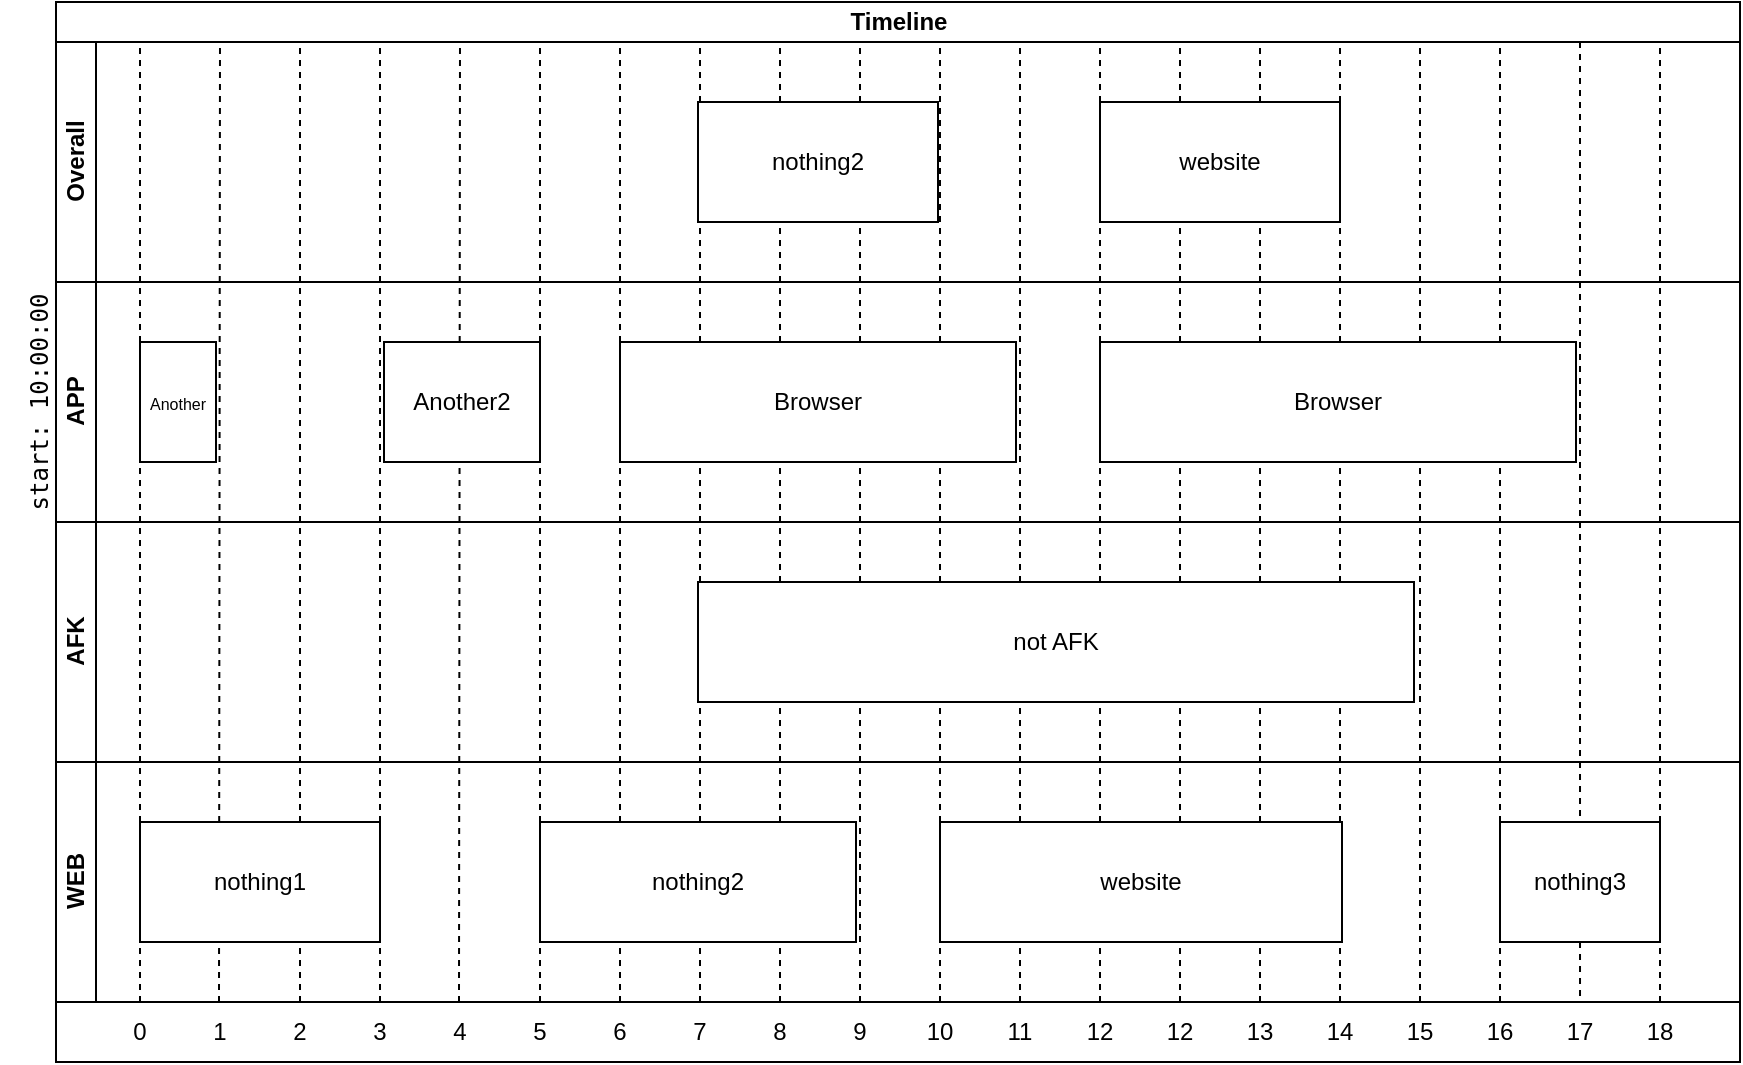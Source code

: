 <mxfile version="10.8.4" type="device"><diagram id="ag_mDBv_uAabhnJMjtH1" name="Page-1"><mxGraphModel dx="879" dy="618" grid="1" gridSize="10" guides="1" tooltips="1" connect="1" arrows="1" fold="1" page="1" pageScale="1" pageWidth="827" pageHeight="1169" math="0" shadow="0"><root><mxCell id="0"/><mxCell id="1" parent="0"/><mxCell id="RzleOeU_XZ5FZxXA1mph-6" value="Timeline" style="swimlane;html=1;childLayout=stackLayout;resizeParent=1;resizeParentMax=0;horizontal=1;startSize=20;horizontalStack=0;" parent="1" vertex="1" treatAsSingle="0"><mxGeometry x="38" y="40" width="842" height="500" as="geometry"><mxRectangle x="80" y="100" width="60" height="20" as="alternateBounds"/></mxGeometry></mxCell><mxCell id="FViX6ms5GF-n4ETXzYev-38" value="&lt;div&gt;Overall&lt;/div&gt;" style="swimlane;html=1;startSize=20;horizontal=0;" vertex="1" treatAsSingle="0" parent="RzleOeU_XZ5FZxXA1mph-6"><mxGeometry y="20" width="842" height="120" as="geometry"/></mxCell><mxCell id="RzleOeU_XZ5FZxXA1mph-7" value="&lt;div&gt;APP&lt;/div&gt;" style="swimlane;html=1;startSize=20;horizontal=0;" parent="RzleOeU_XZ5FZxXA1mph-6" vertex="1" treatAsSingle="0"><mxGeometry y="140" width="842" height="120" as="geometry"/></mxCell><mxCell id="RzleOeU_XZ5FZxXA1mph-50" value="" style="endArrow=none;dashed=1;html=1;" parent="RzleOeU_XZ5FZxXA1mph-7" edge="1"><mxGeometry width="50" height="50" relative="1" as="geometry"><mxPoint x="682" y="360" as="sourcePoint"/><mxPoint x="682" y="-120" as="targetPoint"/></mxGeometry></mxCell><mxCell id="RzleOeU_XZ5FZxXA1mph-51" value="" style="endArrow=none;dashed=1;html=1;" parent="RzleOeU_XZ5FZxXA1mph-7" edge="1"><mxGeometry width="50" height="50" relative="1" as="geometry"><mxPoint x="722" y="360" as="sourcePoint"/><mxPoint x="722" y="-120" as="targetPoint"/></mxGeometry></mxCell><mxCell id="RzleOeU_XZ5FZxXA1mph-20" value="" style="endArrow=none;dashed=1;html=1;" parent="RzleOeU_XZ5FZxXA1mph-7" edge="1"><mxGeometry width="50" height="50" relative="1" as="geometry"><mxPoint x="42" y="360" as="sourcePoint"/><mxPoint x="42" y="-120" as="targetPoint"/></mxGeometry></mxCell><mxCell id="RzleOeU_XZ5FZxXA1mph-35" value="" style="endArrow=none;dashed=1;html=1;" parent="RzleOeU_XZ5FZxXA1mph-7" edge="1"><mxGeometry width="50" height="50" relative="1" as="geometry"><mxPoint x="81.5" y="360" as="sourcePoint"/><mxPoint x="82" y="-120" as="targetPoint"/></mxGeometry></mxCell><mxCell id="RzleOeU_XZ5FZxXA1mph-36" value="" style="endArrow=none;dashed=1;html=1;" parent="RzleOeU_XZ5FZxXA1mph-7" edge="1"><mxGeometry width="50" height="50" relative="1" as="geometry"><mxPoint x="122" y="360" as="sourcePoint"/><mxPoint x="122" y="-120" as="targetPoint"/></mxGeometry></mxCell><mxCell id="RzleOeU_XZ5FZxXA1mph-37" value="" style="endArrow=none;dashed=1;html=1;" parent="RzleOeU_XZ5FZxXA1mph-7" edge="1"><mxGeometry width="50" height="50" relative="1" as="geometry"><mxPoint x="162" y="360" as="sourcePoint"/><mxPoint x="162" y="-120" as="targetPoint"/></mxGeometry></mxCell><mxCell id="RzleOeU_XZ5FZxXA1mph-38" value="" style="endArrow=none;dashed=1;html=1;" parent="RzleOeU_XZ5FZxXA1mph-7" edge="1"><mxGeometry width="50" height="50" relative="1" as="geometry"><mxPoint x="201.5" y="360" as="sourcePoint"/><mxPoint x="202" y="-120" as="targetPoint"/></mxGeometry></mxCell><mxCell id="RzleOeU_XZ5FZxXA1mph-39" value="" style="endArrow=none;dashed=1;html=1;" parent="RzleOeU_XZ5FZxXA1mph-7" edge="1"><mxGeometry width="50" height="50" relative="1" as="geometry"><mxPoint x="242" y="360" as="sourcePoint"/><mxPoint x="242" y="-120" as="targetPoint"/></mxGeometry></mxCell><mxCell id="RzleOeU_XZ5FZxXA1mph-40" value="" style="endArrow=none;dashed=1;html=1;" parent="RzleOeU_XZ5FZxXA1mph-7" edge="1"><mxGeometry width="50" height="50" relative="1" as="geometry"><mxPoint x="282" y="360" as="sourcePoint"/><mxPoint x="282" y="-120" as="targetPoint"/></mxGeometry></mxCell><mxCell id="RzleOeU_XZ5FZxXA1mph-41" value="" style="endArrow=none;dashed=1;html=1;" parent="RzleOeU_XZ5FZxXA1mph-7" edge="1"><mxGeometry width="50" height="50" relative="1" as="geometry"><mxPoint x="322" y="360" as="sourcePoint"/><mxPoint x="322" y="-120" as="targetPoint"/></mxGeometry></mxCell><mxCell id="RzleOeU_XZ5FZxXA1mph-42" value="" style="endArrow=none;dashed=1;html=1;" parent="RzleOeU_XZ5FZxXA1mph-7" edge="1"><mxGeometry width="50" height="50" relative="1" as="geometry"><mxPoint x="362" y="360" as="sourcePoint"/><mxPoint x="362" y="-120" as="targetPoint"/></mxGeometry></mxCell><mxCell id="RzleOeU_XZ5FZxXA1mph-43" value="" style="endArrow=none;dashed=1;html=1;" parent="RzleOeU_XZ5FZxXA1mph-7" edge="1"><mxGeometry width="50" height="50" relative="1" as="geometry"><mxPoint x="402" y="360" as="sourcePoint"/><mxPoint x="402" y="-120" as="targetPoint"/></mxGeometry></mxCell><mxCell id="RzleOeU_XZ5FZxXA1mph-44" value="" style="endArrow=none;dashed=1;html=1;" parent="RzleOeU_XZ5FZxXA1mph-7" edge="1"><mxGeometry width="50" height="50" relative="1" as="geometry"><mxPoint x="442" y="360" as="sourcePoint"/><mxPoint x="442" y="-120" as="targetPoint"/></mxGeometry></mxCell><mxCell id="FViX6ms5GF-n4ETXzYev-1" value="&lt;font style=&quot;font-size: 8px&quot;&gt;Another&lt;/font&gt;" style="rounded=0;whiteSpace=wrap;html=1;" vertex="1" parent="RzleOeU_XZ5FZxXA1mph-7"><mxGeometry x="42" y="30" width="38" height="60" as="geometry"/></mxCell><mxCell id="FViX6ms5GF-n4ETXzYev-4" value="Another2" style="rounded=0;whiteSpace=wrap;html=1;" vertex="1" parent="RzleOeU_XZ5FZxXA1mph-7"><mxGeometry x="164" y="30" width="78" height="60" as="geometry"/></mxCell><mxCell id="FViX6ms5GF-n4ETXzYev-6" value="" style="endArrow=none;dashed=1;html=1;" edge="1" parent="RzleOeU_XZ5FZxXA1mph-7"><mxGeometry width="50" height="50" relative="1" as="geometry"><mxPoint x="802" y="360" as="sourcePoint"/><mxPoint x="802" y="-120" as="targetPoint"/></mxGeometry></mxCell><mxCell id="FViX6ms5GF-n4ETXzYev-11" value="&lt;div&gt;Browser&lt;/div&gt;" style="rounded=0;whiteSpace=wrap;html=1;" vertex="1" parent="RzleOeU_XZ5FZxXA1mph-7"><mxGeometry x="282" y="30" width="198" height="60" as="geometry"/></mxCell><mxCell id="RzleOeU_XZ5FZxXA1mph-8" value="AFK" style="swimlane;html=1;startSize=20;horizontal=0;" parent="RzleOeU_XZ5FZxXA1mph-6" vertex="1"><mxGeometry y="260" width="842" height="120" as="geometry"><mxRectangle y="140" width="480" height="60" as="alternateBounds"/></mxGeometry></mxCell><mxCell id="RzleOeU_XZ5FZxXA1mph-9" value="WEB" style="swimlane;html=1;startSize=20;horizontal=0;" parent="RzleOeU_XZ5FZxXA1mph-6" vertex="1" treatAsSingle="0"><mxGeometry y="380" width="842" height="120" as="geometry"><mxRectangle y="200" width="480" height="60" as="alternateBounds"/></mxGeometry></mxCell><mxCell id="RzleOeU_XZ5FZxXA1mph-45" value="" style="endArrow=none;dashed=1;html=1;" parent="RzleOeU_XZ5FZxXA1mph-9" edge="1"><mxGeometry width="50" height="50" relative="1" as="geometry"><mxPoint x="482" y="120" as="sourcePoint"/><mxPoint x="482" y="-360" as="targetPoint"/></mxGeometry></mxCell><mxCell id="RzleOeU_XZ5FZxXA1mph-46" value="" style="endArrow=none;dashed=1;html=1;" parent="RzleOeU_XZ5FZxXA1mph-9" edge="1"><mxGeometry width="50" height="50" relative="1" as="geometry"><mxPoint x="522" y="120" as="sourcePoint"/><mxPoint x="522" y="-360" as="targetPoint"/></mxGeometry></mxCell><mxCell id="RzleOeU_XZ5FZxXA1mph-47" value="" style="endArrow=none;dashed=1;html=1;" parent="RzleOeU_XZ5FZxXA1mph-9" edge="1"><mxGeometry width="50" height="50" relative="1" as="geometry"><mxPoint x="562" y="120" as="sourcePoint"/><mxPoint x="562" y="-360" as="targetPoint"/></mxGeometry></mxCell><mxCell id="RzleOeU_XZ5FZxXA1mph-48" value="" style="endArrow=none;dashed=1;html=1;" parent="RzleOeU_XZ5FZxXA1mph-9" edge="1"><mxGeometry width="50" height="50" relative="1" as="geometry"><mxPoint x="602" y="120" as="sourcePoint"/><mxPoint x="602" y="-360" as="targetPoint"/></mxGeometry></mxCell><mxCell id="RzleOeU_XZ5FZxXA1mph-49" value="" style="endArrow=none;dashed=1;html=1;" parent="RzleOeU_XZ5FZxXA1mph-9" edge="1"><mxGeometry width="50" height="50" relative="1" as="geometry"><mxPoint x="642" y="120" as="sourcePoint"/><mxPoint x="642" y="-360" as="targetPoint"/></mxGeometry></mxCell><mxCell id="FViX6ms5GF-n4ETXzYev-16" value="nothing1" style="rounded=0;whiteSpace=wrap;html=1;" vertex="1" parent="RzleOeU_XZ5FZxXA1mph-9"><mxGeometry x="42" y="30" width="120" height="60" as="geometry"/></mxCell><mxCell id="FViX6ms5GF-n4ETXzYev-17" value="nothing2" style="rounded=0;whiteSpace=wrap;html=1;" vertex="1" parent="RzleOeU_XZ5FZxXA1mph-9"><mxGeometry x="242" y="30" width="158" height="60" as="geometry"/></mxCell><mxCell id="FViX6ms5GF-n4ETXzYev-18" value="website" style="rounded=0;whiteSpace=wrap;html=1;" vertex="1" parent="RzleOeU_XZ5FZxXA1mph-9"><mxGeometry x="442" y="30" width="201" height="60" as="geometry"/></mxCell><mxCell id="RzleOeU_XZ5FZxXA1mph-52" value="" style="rounded=0;whiteSpace=wrap;html=1;" parent="1" vertex="1"><mxGeometry x="38" y="540" width="842" height="30" as="geometry"/></mxCell><mxCell id="RzleOeU_XZ5FZxXA1mph-54" value="0" style="text;html=1;strokeColor=none;fillColor=none;align=center;verticalAlign=middle;whiteSpace=wrap;rounded=0;" parent="1" vertex="1"><mxGeometry x="70" y="545" width="20" height="20" as="geometry"/></mxCell><mxCell id="RzleOeU_XZ5FZxXA1mph-55" value="1" style="text;html=1;strokeColor=none;fillColor=none;align=center;verticalAlign=middle;whiteSpace=wrap;rounded=0;" parent="1" vertex="1"><mxGeometry x="110" y="545" width="20" height="20" as="geometry"/></mxCell><mxCell id="RzleOeU_XZ5FZxXA1mph-56" value="2" style="text;html=1;strokeColor=none;fillColor=none;align=center;verticalAlign=middle;whiteSpace=wrap;rounded=0;" parent="1" vertex="1"><mxGeometry x="150" y="545" width="20" height="20" as="geometry"/></mxCell><mxCell id="RzleOeU_XZ5FZxXA1mph-57" value="3" style="text;html=1;strokeColor=none;fillColor=none;align=center;verticalAlign=middle;whiteSpace=wrap;rounded=0;" parent="1" vertex="1"><mxGeometry x="190" y="545" width="20" height="20" as="geometry"/></mxCell><mxCell id="RzleOeU_XZ5FZxXA1mph-58" value="4" style="text;html=1;strokeColor=none;fillColor=none;align=center;verticalAlign=middle;whiteSpace=wrap;rounded=0;" parent="1" vertex="1"><mxGeometry x="230" y="545" width="20" height="20" as="geometry"/></mxCell><mxCell id="RzleOeU_XZ5FZxXA1mph-59" value="5" style="text;html=1;strokeColor=none;fillColor=none;align=center;verticalAlign=middle;whiteSpace=wrap;rounded=0;" parent="1" vertex="1"><mxGeometry x="270" y="545" width="20" height="20" as="geometry"/></mxCell><mxCell id="RzleOeU_XZ5FZxXA1mph-60" value="6" style="text;html=1;strokeColor=none;fillColor=none;align=center;verticalAlign=middle;whiteSpace=wrap;rounded=0;" parent="1" vertex="1"><mxGeometry x="310" y="545" width="20" height="20" as="geometry"/></mxCell><mxCell id="RzleOeU_XZ5FZxXA1mph-61" value="7" style="text;html=1;strokeColor=none;fillColor=none;align=center;verticalAlign=middle;whiteSpace=wrap;rounded=0;" parent="1" vertex="1"><mxGeometry x="350" y="545" width="20" height="20" as="geometry"/></mxCell><mxCell id="RzleOeU_XZ5FZxXA1mph-62" value="8" style="text;html=1;strokeColor=none;fillColor=none;align=center;verticalAlign=middle;whiteSpace=wrap;rounded=0;" parent="1" vertex="1"><mxGeometry x="390" y="545" width="20" height="20" as="geometry"/></mxCell><mxCell id="RzleOeU_XZ5FZxXA1mph-63" value="9" style="text;html=1;strokeColor=none;fillColor=none;align=center;verticalAlign=middle;whiteSpace=wrap;rounded=0;" parent="1" vertex="1"><mxGeometry x="430" y="545" width="20" height="20" as="geometry"/></mxCell><mxCell id="RzleOeU_XZ5FZxXA1mph-64" value="10" style="text;html=1;strokeColor=none;fillColor=none;align=center;verticalAlign=middle;whiteSpace=wrap;rounded=0;" parent="1" vertex="1"><mxGeometry x="470" y="545" width="20" height="20" as="geometry"/></mxCell><mxCell id="RzleOeU_XZ5FZxXA1mph-65" value="11" style="text;html=1;strokeColor=none;fillColor=none;align=center;verticalAlign=middle;whiteSpace=wrap;rounded=0;" parent="1" vertex="1"><mxGeometry x="510" y="545" width="20" height="20" as="geometry"/></mxCell><mxCell id="RzleOeU_XZ5FZxXA1mph-66" value="12" style="text;html=1;strokeColor=none;fillColor=none;align=center;verticalAlign=middle;whiteSpace=wrap;rounded=0;" parent="1" vertex="1"><mxGeometry x="550" y="545" width="20" height="20" as="geometry"/></mxCell><mxCell id="RzleOeU_XZ5FZxXA1mph-67" value="12" style="text;html=1;strokeColor=none;fillColor=none;align=center;verticalAlign=middle;whiteSpace=wrap;rounded=0;" parent="1" vertex="1"><mxGeometry x="590" y="545" width="20" height="20" as="geometry"/></mxCell><mxCell id="RzleOeU_XZ5FZxXA1mph-68" value="13" style="text;html=1;strokeColor=none;fillColor=none;align=center;verticalAlign=middle;whiteSpace=wrap;rounded=0;" parent="1" vertex="1"><mxGeometry x="630" y="545" width="20" height="20" as="geometry"/></mxCell><mxCell id="RzleOeU_XZ5FZxXA1mph-69" value="14" style="text;html=1;strokeColor=none;fillColor=none;align=center;verticalAlign=middle;whiteSpace=wrap;rounded=0;" parent="1" vertex="1"><mxGeometry x="670" y="545" width="20" height="20" as="geometry"/></mxCell><mxCell id="RzleOeU_XZ5FZxXA1mph-70" value="15" style="text;html=1;strokeColor=none;fillColor=none;align=center;verticalAlign=middle;whiteSpace=wrap;rounded=0;" parent="1" vertex="1"><mxGeometry x="710" y="545" width="20" height="20" as="geometry"/></mxCell><mxCell id="RzleOeU_XZ5FZxXA1mph-71" value="16" style="text;html=1;strokeColor=none;fillColor=none;align=center;verticalAlign=middle;whiteSpace=wrap;rounded=0;" parent="1" vertex="1"><mxGeometry x="750" y="545" width="20" height="20" as="geometry"/></mxCell><mxCell id="FViX6ms5GF-n4ETXzYev-9" value="17" style="text;html=1;strokeColor=none;fillColor=none;align=center;verticalAlign=middle;whiteSpace=wrap;rounded=0;" vertex="1" parent="1"><mxGeometry x="790" y="545" width="20" height="20" as="geometry"/></mxCell><mxCell id="FViX6ms5GF-n4ETXzYev-10" value="18" style="text;html=1;strokeColor=none;fillColor=none;align=center;verticalAlign=middle;whiteSpace=wrap;rounded=0;" vertex="1" parent="1"><mxGeometry x="830" y="545" width="20" height="20" as="geometry"/></mxCell><mxCell id="FViX6ms5GF-n4ETXzYev-14" value="website" style="rounded=0;whiteSpace=wrap;html=1;" vertex="1" parent="1"><mxGeometry x="560" y="90" width="120" height="60" as="geometry"/></mxCell><mxCell id="FViX6ms5GF-n4ETXzYev-21" value="" style="endArrow=none;dashed=1;html=1;exitX=0.905;exitY=-0.1;exitDx=0;exitDy=0;exitPerimeter=0;" edge="1" parent="1" source="RzleOeU_XZ5FZxXA1mph-52"><mxGeometry width="50" height="50" relative="1" as="geometry"><mxPoint x="800" y="420" as="sourcePoint"/><mxPoint x="800" y="60" as="targetPoint"/></mxGeometry></mxCell><mxCell id="FViX6ms5GF-n4ETXzYev-23" value="&lt;pre&gt;&lt;span&gt;start: 10:00:00&lt;/span&gt;&lt;/pre&gt;" style="text;html=1;strokeColor=none;fillColor=none;align=center;verticalAlign=middle;whiteSpace=wrap;rounded=0;direction=east;flipV=1;rotation=-90;" vertex="1" parent="1"><mxGeometry x="-30" y="230" width="120" height="20" as="geometry"/></mxCell><mxCell id="FViX6ms5GF-n4ETXzYev-55" value="nothing2" style="rounded=0;whiteSpace=wrap;html=1;" vertex="1" parent="1"><mxGeometry x="359" y="90" width="120" height="60" as="geometry"/></mxCell><mxCell id="RzleOeU_XZ5FZxXA1mph-11" value="not AFK" style="rounded=0;whiteSpace=wrap;html=1;" parent="1" vertex="1"><mxGeometry x="359" y="330" width="358" height="60" as="geometry"/></mxCell><mxCell id="FViX6ms5GF-n4ETXzYev-20" value="nothing3" style="rounded=0;whiteSpace=wrap;html=1;" vertex="1" parent="1"><mxGeometry x="760" y="450" width="80" height="60" as="geometry"/></mxCell><mxCell id="FViX6ms5GF-n4ETXzYev-59" value="&lt;div&gt;Browser&lt;/div&gt;" style="rounded=0;whiteSpace=wrap;html=1;" vertex="1" parent="1"><mxGeometry x="560" y="210" width="238" height="60" as="geometry"/></mxCell></root></mxGraphModel></diagram></mxfile>